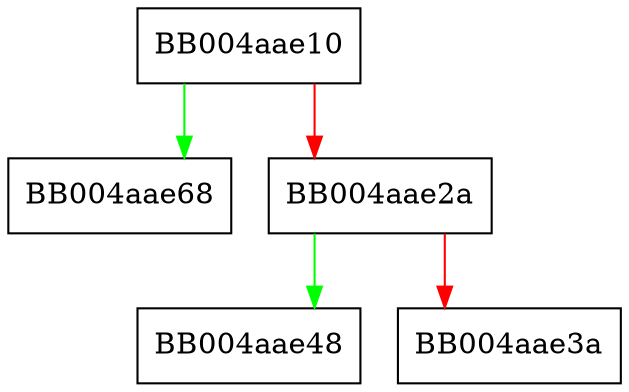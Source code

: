 digraph ssl_set_tmp_ecdh_groups {
  node [shape="box"];
  graph [splines=ortho];
  BB004aae10 -> BB004aae68 [color="green"];
  BB004aae10 -> BB004aae2a [color="red"];
  BB004aae2a -> BB004aae48 [color="green"];
  BB004aae2a -> BB004aae3a [color="red"];
}